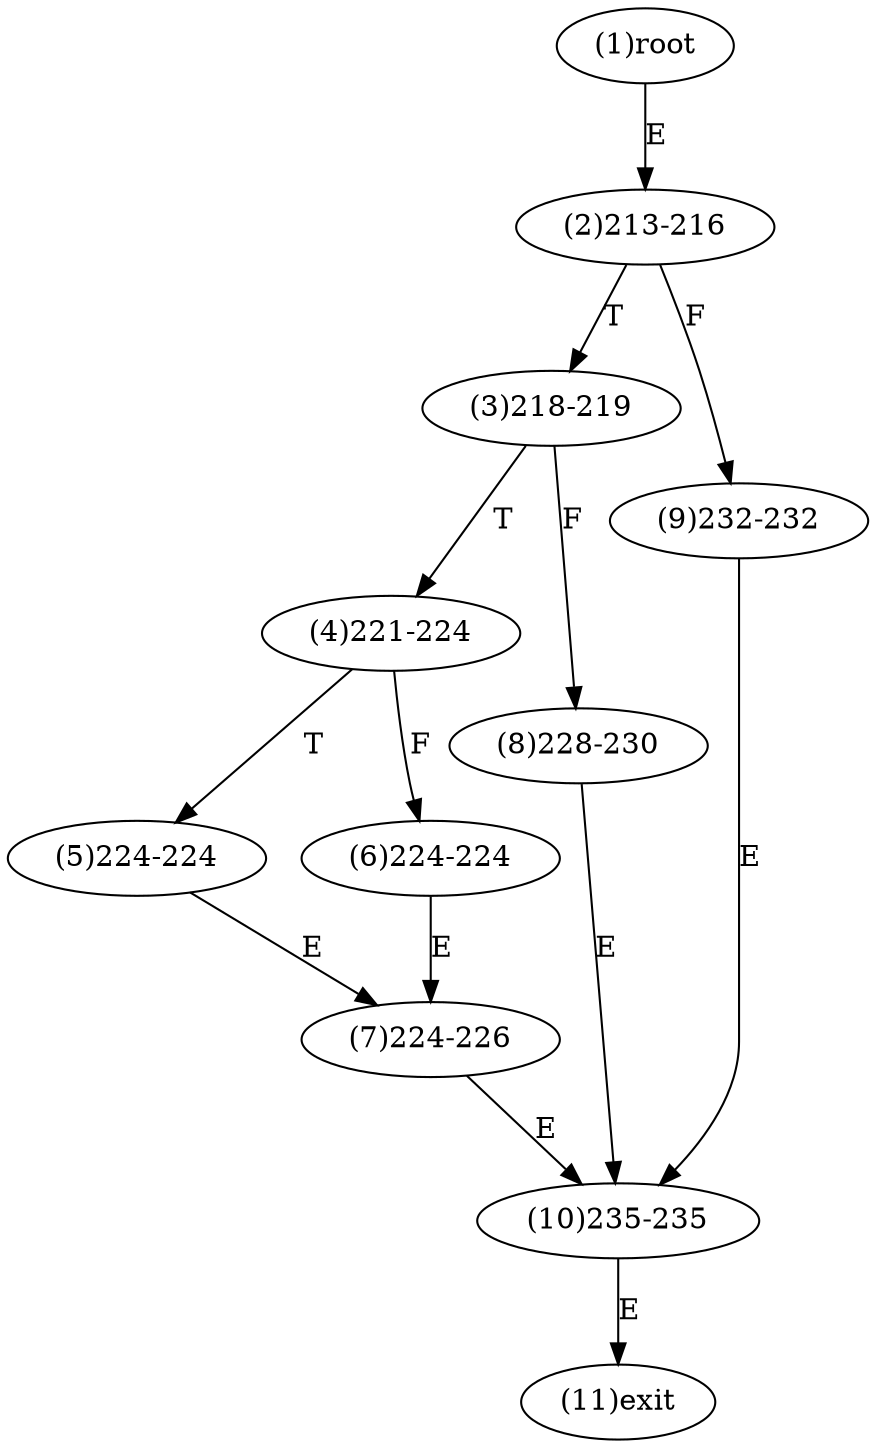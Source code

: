 digraph "" { 
1[ label="(1)root"];
2[ label="(2)213-216"];
3[ label="(3)218-219"];
4[ label="(4)221-224"];
5[ label="(5)224-224"];
6[ label="(6)224-224"];
7[ label="(7)224-226"];
8[ label="(8)228-230"];
9[ label="(9)232-232"];
10[ label="(10)235-235"];
11[ label="(11)exit"];
1->2[ label="E"];
2->9[ label="F"];
2->3[ label="T"];
3->8[ label="F"];
3->4[ label="T"];
4->6[ label="F"];
4->5[ label="T"];
5->7[ label="E"];
6->7[ label="E"];
7->10[ label="E"];
8->10[ label="E"];
9->10[ label="E"];
10->11[ label="E"];
}